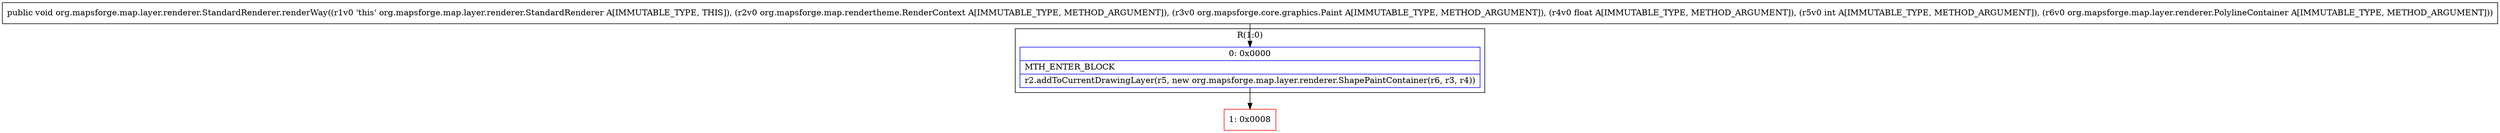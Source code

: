 digraph "CFG fororg.mapsforge.map.layer.renderer.StandardRenderer.renderWay(Lorg\/mapsforge\/map\/rendertheme\/RenderContext;Lorg\/mapsforge\/core\/graphics\/Paint;FILorg\/mapsforge\/map\/layer\/renderer\/PolylineContainer;)V" {
subgraph cluster_Region_258703558 {
label = "R(1:0)";
node [shape=record,color=blue];
Node_0 [shape=record,label="{0\:\ 0x0000|MTH_ENTER_BLOCK\l|r2.addToCurrentDrawingLayer(r5, new org.mapsforge.map.layer.renderer.ShapePaintContainer(r6, r3, r4))\l}"];
}
Node_1 [shape=record,color=red,label="{1\:\ 0x0008}"];
MethodNode[shape=record,label="{public void org.mapsforge.map.layer.renderer.StandardRenderer.renderWay((r1v0 'this' org.mapsforge.map.layer.renderer.StandardRenderer A[IMMUTABLE_TYPE, THIS]), (r2v0 org.mapsforge.map.rendertheme.RenderContext A[IMMUTABLE_TYPE, METHOD_ARGUMENT]), (r3v0 org.mapsforge.core.graphics.Paint A[IMMUTABLE_TYPE, METHOD_ARGUMENT]), (r4v0 float A[IMMUTABLE_TYPE, METHOD_ARGUMENT]), (r5v0 int A[IMMUTABLE_TYPE, METHOD_ARGUMENT]), (r6v0 org.mapsforge.map.layer.renderer.PolylineContainer A[IMMUTABLE_TYPE, METHOD_ARGUMENT])) }"];
MethodNode -> Node_0;
Node_0 -> Node_1;
}

